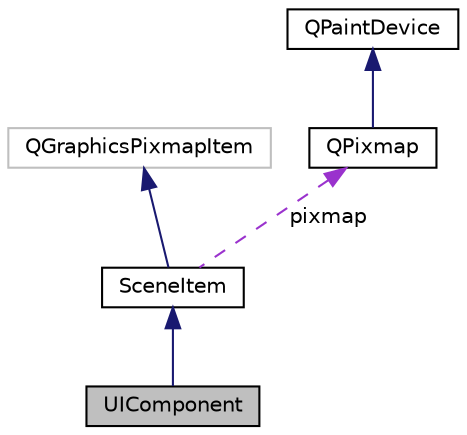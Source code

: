 digraph "UIComponent"
{
 // LATEX_PDF_SIZE
  edge [fontname="Helvetica",fontsize="10",labelfontname="Helvetica",labelfontsize="10"];
  node [fontname="Helvetica",fontsize="10",shape=record];
  Node1 [label="UIComponent",height=0.2,width=0.4,color="black", fillcolor="grey75", style="filled", fontcolor="black",tooltip="SceneItem derivative that has information about generic component info such as nodes and arrow connec..."];
  Node2 -> Node1 [dir="back",color="midnightblue",fontsize="10",style="solid",fontname="Helvetica"];
  Node2 [label="SceneItem",height=0.2,width=0.4,color="black", fillcolor="white", style="filled",URL="$classSceneItem.html",tooltip="An image on the Scene."];
  Node3 -> Node2 [dir="back",color="midnightblue",fontsize="10",style="solid",fontname="Helvetica"];
  Node3 [label="QGraphicsPixmapItem",height=0.2,width=0.4,color="grey75", fillcolor="white", style="filled",tooltip=" "];
  Node4 -> Node2 [dir="back",color="darkorchid3",fontsize="10",style="dashed",label=" pixmap" ,fontname="Helvetica"];
  Node4 [label="QPixmap",height=0.2,width=0.4,color="black", fillcolor="white", style="filled",URL="/mnt/files/scripts/CircuitTester/docs/tagfiles/qtgui.tags$qpixmap.html",tooltip=" "];
  Node5 -> Node4 [dir="back",color="midnightblue",fontsize="10",style="solid",fontname="Helvetica"];
  Node5 [label="QPaintDevice",height=0.2,width=0.4,color="black", fillcolor="white", style="filled",URL="/mnt/files/scripts/CircuitTester/docs/tagfiles/qtgui.tags$qpaintdevice.html",tooltip=" "];
}
